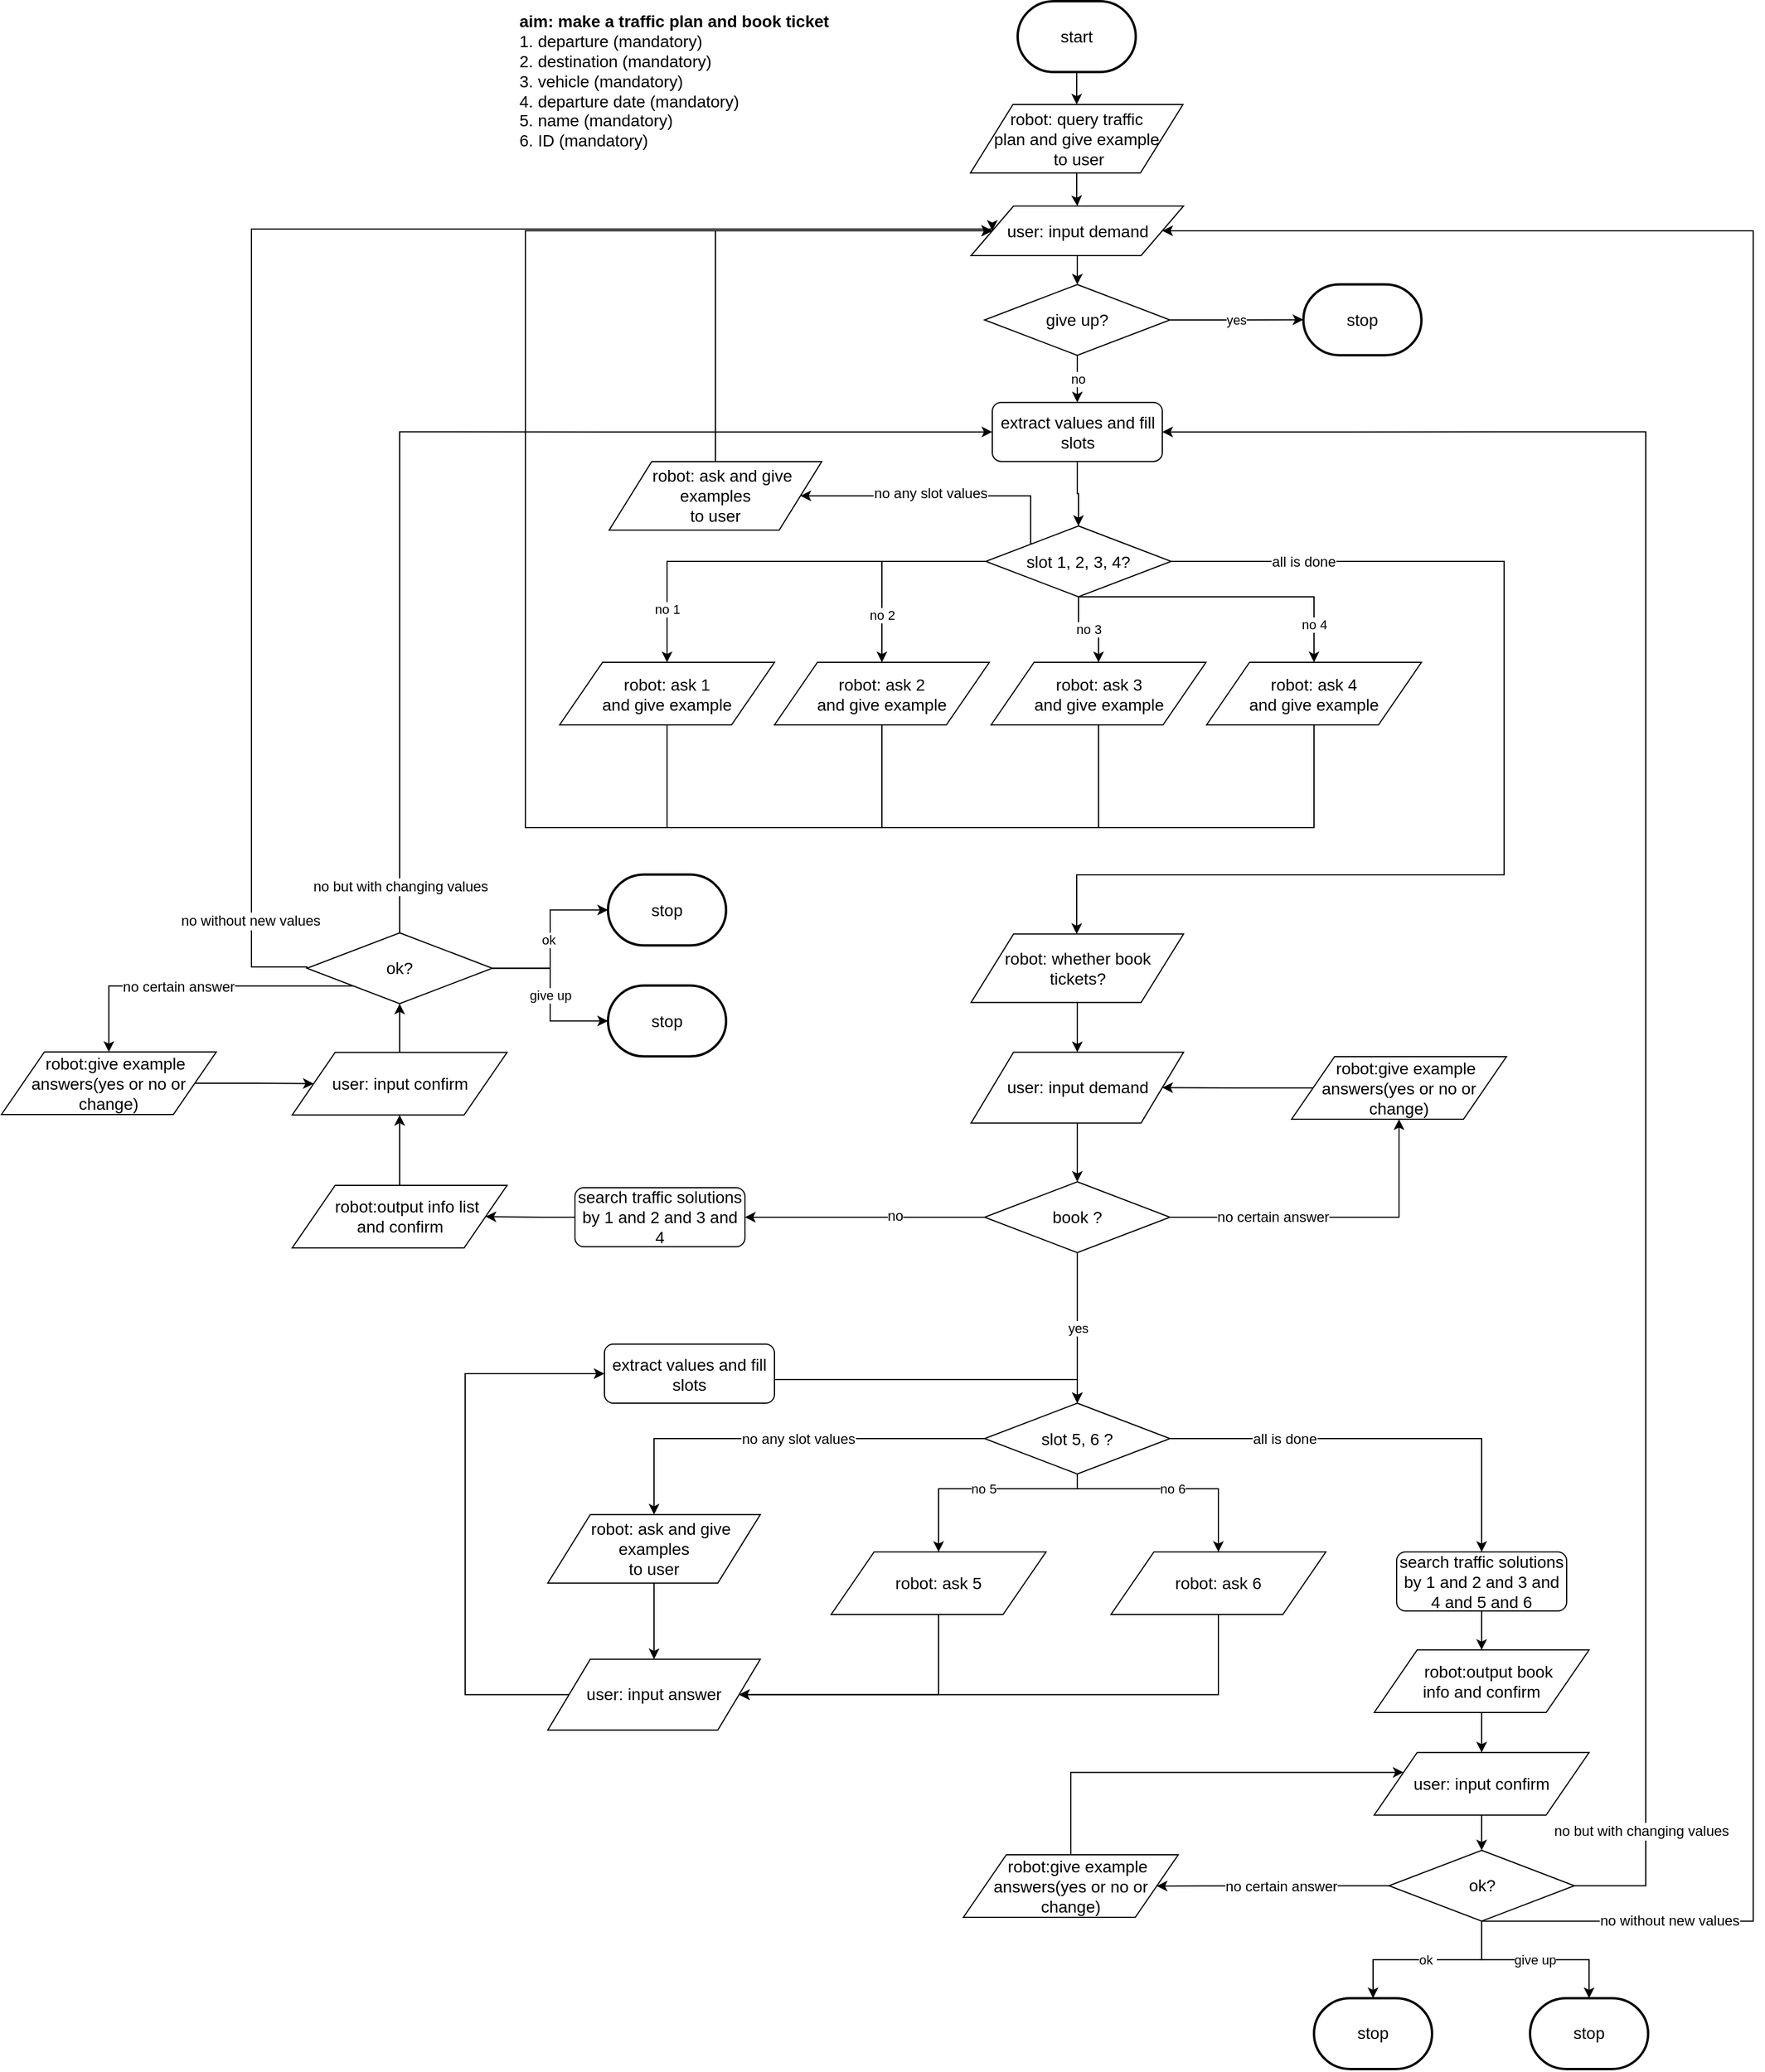 <mxfile version="12.0.0" type="github" pages="1"><diagram id="6r8ebwQPKGLBiBFQONnZ" name="Page-1"><mxGraphModel dx="1937" dy="1288" grid="1" gridSize="10" guides="1" tooltips="1" connect="1" arrows="1" fold="1" page="1" pageScale="1" pageWidth="1169" pageHeight="827" math="0" shadow="0"><root><mxCell id="0"/><mxCell id="1" parent="0"/><mxCell id="vndDen_A82_FgcWnEU_Y-4" value="" style="edgeStyle=orthogonalEdgeStyle;rounded=0;orthogonalLoop=1;jettySize=auto;html=1;" parent="1" source="vndDen_A82_FgcWnEU_Y-1" target="vndDen_A82_FgcWnEU_Y-3" edge="1"><mxGeometry relative="1" as="geometry"/></mxCell><mxCell id="vndDen_A82_FgcWnEU_Y-1" value="&lt;span style=&quot;font-size: 14px&quot;&gt;start&lt;/span&gt;" style="strokeWidth=2;html=1;shape=mxgraph.flowchart.terminator;whiteSpace=wrap;" parent="1" vertex="1"><mxGeometry x="588" y="-99.981" width="100" height="60" as="geometry"/></mxCell><mxCell id="vndDen_A82_FgcWnEU_Y-2" value="&lt;font style=&quot;font-size: 14px&quot;&gt;&lt;b&gt;aim: make a traffic plan and book ticket&lt;/b&gt;&lt;br&gt;1. departure (mandatory)&lt;br&gt;2. destination (mandatory)&lt;br&gt;3. vehicle (mandatory)&lt;br&gt;4. departure date (mandatory)&lt;br&gt;5. name (mandatory)&lt;br&gt;6. ID (mandatory)&lt;br&gt;&lt;br&gt;&lt;/font&gt;" style="text;html=1;strokeColor=none;fillColor=none;align=left;verticalAlign=middle;whiteSpace=wrap;rounded=0;" parent="1" vertex="1"><mxGeometry x="164" y="-70" width="270" height="91" as="geometry"/></mxCell><mxCell id="vndDen_A82_FgcWnEU_Y-6" value="" style="edgeStyle=orthogonalEdgeStyle;rounded=0;orthogonalLoop=1;jettySize=auto;html=1;" parent="1" source="vndDen_A82_FgcWnEU_Y-3" target="vndDen_A82_FgcWnEU_Y-5" edge="1"><mxGeometry relative="1" as="geometry"/></mxCell><mxCell id="vndDen_A82_FgcWnEU_Y-3" value="&lt;span style=&quot;font-size: 14px ; white-space: normal&quot;&gt;robot: query traffic &lt;br&gt;plan and give example&lt;br&gt;&amp;nbsp;to user&lt;br&gt;&lt;/span&gt;" style="shape=parallelogram;perimeter=parallelogramPerimeter;whiteSpace=wrap;html=1;" parent="1" vertex="1"><mxGeometry x="548" y="-12.5" width="180" height="58" as="geometry"/></mxCell><mxCell id="f19TXx5zY4OCxn9IoFhB-2" style="edgeStyle=orthogonalEdgeStyle;rounded=0;orthogonalLoop=1;jettySize=auto;html=1;exitX=0.5;exitY=1;exitDx=0;exitDy=0;entryX=0.5;entryY=0;entryDx=0;entryDy=0;" edge="1" parent="1" source="vndDen_A82_FgcWnEU_Y-5" target="f19TXx5zY4OCxn9IoFhB-1"><mxGeometry relative="1" as="geometry"/></mxCell><mxCell id="vndDen_A82_FgcWnEU_Y-5" value="&lt;span style=&quot;font-size: 14px ; white-space: normal&quot;&gt;user: input demand&lt;/span&gt;" style="shape=parallelogram;perimeter=parallelogramPerimeter;whiteSpace=wrap;html=1;" parent="1" vertex="1"><mxGeometry x="548.5" y="73.5" width="180" height="42" as="geometry"/></mxCell><mxCell id="vndDen_A82_FgcWnEU_Y-10" value="no 1" style="edgeStyle=orthogonalEdgeStyle;rounded=0;orthogonalLoop=1;jettySize=auto;html=1;" parent="1" source="vndDen_A82_FgcWnEU_Y-7" target="vndDen_A82_FgcWnEU_Y-9" edge="1"><mxGeometry x="0.745" relative="1" as="geometry"><mxPoint as="offset"/></mxGeometry></mxCell><mxCell id="f19TXx5zY4OCxn9IoFhB-6" value="no 2" style="edgeStyle=orthogonalEdgeStyle;rounded=0;orthogonalLoop=1;jettySize=auto;html=1;exitX=0;exitY=0.5;exitDx=0;exitDy=0;" edge="1" parent="1" source="vndDen_A82_FgcWnEU_Y-7" target="vndDen_A82_FgcWnEU_Y-17"><mxGeometry x="0.539" relative="1" as="geometry"><mxPoint as="offset"/></mxGeometry></mxCell><mxCell id="f19TXx5zY4OCxn9IoFhB-7" value="no 3" style="edgeStyle=orthogonalEdgeStyle;rounded=0;orthogonalLoop=1;jettySize=auto;html=1;exitX=0.5;exitY=1;exitDx=0;exitDy=0;" edge="1" parent="1" source="vndDen_A82_FgcWnEU_Y-7" target="vndDen_A82_FgcWnEU_Y-24"><mxGeometry relative="1" as="geometry"/></mxCell><mxCell id="f19TXx5zY4OCxn9IoFhB-8" value="no 4" style="edgeStyle=orthogonalEdgeStyle;rounded=0;orthogonalLoop=1;jettySize=auto;html=1;exitX=0.5;exitY=1;exitDx=0;exitDy=0;entryX=0.5;entryY=0;entryDx=0;entryDy=0;" edge="1" parent="1" source="vndDen_A82_FgcWnEU_Y-7" target="vndDen_A82_FgcWnEU_Y-29"><mxGeometry x="0.747" relative="1" as="geometry"><Array as="points"><mxPoint x="839" y="404"/></Array><mxPoint as="offset"/></mxGeometry></mxCell><mxCell id="f19TXx5zY4OCxn9IoFhB-14" style="edgeStyle=orthogonalEdgeStyle;rounded=0;orthogonalLoop=1;jettySize=auto;html=1;exitX=0;exitY=0;exitDx=0;exitDy=0;entryX=1;entryY=0.5;entryDx=0;entryDy=0;" edge="1" parent="1" source="vndDen_A82_FgcWnEU_Y-7" target="f19TXx5zY4OCxn9IoFhB-13"><mxGeometry relative="1" as="geometry"><Array as="points"><mxPoint x="599" y="319"/></Array></mxGeometry></mxCell><mxCell id="f19TXx5zY4OCxn9IoFhB-15" value="no any slot values" style="text;html=1;resizable=0;points=[];align=center;verticalAlign=middle;labelBackgroundColor=#ffffff;" vertex="1" connectable="0" parent="f19TXx5zY4OCxn9IoFhB-14"><mxGeometry x="0.077" y="-2" relative="1" as="geometry"><mxPoint as="offset"/></mxGeometry></mxCell><mxCell id="f19TXx5zY4OCxn9IoFhB-17" style="edgeStyle=orthogonalEdgeStyle;rounded=0;orthogonalLoop=1;jettySize=auto;html=1;exitX=1;exitY=0.5;exitDx=0;exitDy=0;" edge="1" parent="1" source="vndDen_A82_FgcWnEU_Y-7" target="vndDen_A82_FgcWnEU_Y-32"><mxGeometry relative="1" as="geometry"><Array as="points"><mxPoint x="1000" y="375"/><mxPoint x="1000" y="640"/><mxPoint x="638" y="640"/></Array></mxGeometry></mxCell><mxCell id="f19TXx5zY4OCxn9IoFhB-18" value="all is done" style="text;html=1;resizable=0;points=[];align=center;verticalAlign=middle;labelBackgroundColor=#ffffff;" vertex="1" connectable="0" parent="f19TXx5zY4OCxn9IoFhB-17"><mxGeometry x="-0.768" relative="1" as="geometry"><mxPoint as="offset"/></mxGeometry></mxCell><mxCell id="vndDen_A82_FgcWnEU_Y-7" value="&lt;font style=&quot;font-size: 14px&quot;&gt;slot 1, 2, 3, 4?&lt;br&gt;&lt;/font&gt;" style="rhombus;whiteSpace=wrap;html=1;" parent="1" vertex="1"><mxGeometry x="561" y="344.5" width="157" height="60" as="geometry"/></mxCell><mxCell id="f19TXx5zY4OCxn9IoFhB-10" style="edgeStyle=orthogonalEdgeStyle;rounded=0;orthogonalLoop=1;jettySize=auto;html=1;exitX=0.5;exitY=1;exitDx=0;exitDy=0;entryX=0;entryY=0.5;entryDx=0;entryDy=0;" edge="1" parent="1" source="vndDen_A82_FgcWnEU_Y-9" target="vndDen_A82_FgcWnEU_Y-5"><mxGeometry relative="1" as="geometry"><Array as="points"><mxPoint x="291" y="600"/><mxPoint x="171" y="600"/><mxPoint x="171" y="95"/></Array></mxGeometry></mxCell><mxCell id="vndDen_A82_FgcWnEU_Y-9" value="&lt;font style=&quot;font-size: 14px&quot;&gt;robot: ask 1&lt;br&gt;and give example&lt;br&gt;&lt;/font&gt;" style="shape=parallelogram;perimeter=parallelogramPerimeter;whiteSpace=wrap;html=1;" parent="1" vertex="1"><mxGeometry x="200" y="460" width="182" height="53" as="geometry"/></mxCell><mxCell id="f19TXx5zY4OCxn9IoFhB-11" style="edgeStyle=orthogonalEdgeStyle;rounded=0;orthogonalLoop=1;jettySize=auto;html=1;exitX=0.5;exitY=1;exitDx=0;exitDy=0;entryX=0;entryY=0.5;entryDx=0;entryDy=0;" edge="1" parent="1" source="vndDen_A82_FgcWnEU_Y-17" target="vndDen_A82_FgcWnEU_Y-5"><mxGeometry relative="1" as="geometry"><Array as="points"><mxPoint x="473" y="600"/><mxPoint x="171" y="600"/><mxPoint x="171" y="95"/></Array></mxGeometry></mxCell><mxCell id="vndDen_A82_FgcWnEU_Y-17" value="&lt;font style=&quot;font-size: 14px&quot;&gt;robot: ask 2&lt;br&gt;and give example&lt;br&gt;&lt;/font&gt;" style="shape=parallelogram;perimeter=parallelogramPerimeter;whiteSpace=wrap;html=1;" parent="1" vertex="1"><mxGeometry x="382" y="460" width="182" height="53" as="geometry"/></mxCell><mxCell id="f19TXx5zY4OCxn9IoFhB-12" style="edgeStyle=orthogonalEdgeStyle;rounded=0;orthogonalLoop=1;jettySize=auto;html=1;exitX=0.5;exitY=1;exitDx=0;exitDy=0;entryX=0;entryY=0.5;entryDx=0;entryDy=0;" edge="1" parent="1" source="vndDen_A82_FgcWnEU_Y-24" target="vndDen_A82_FgcWnEU_Y-5"><mxGeometry relative="1" as="geometry"><Array as="points"><mxPoint x="656" y="600"/><mxPoint x="171" y="600"/><mxPoint x="171" y="95"/></Array></mxGeometry></mxCell><mxCell id="vndDen_A82_FgcWnEU_Y-24" value="&lt;font style=&quot;font-size: 14px&quot;&gt;robot: ask 3&lt;br&gt;and give example&lt;br&gt;&lt;/font&gt;" style="shape=parallelogram;perimeter=parallelogramPerimeter;whiteSpace=wrap;html=1;" parent="1" vertex="1"><mxGeometry x="565.5" y="460" width="182" height="53" as="geometry"/></mxCell><mxCell id="f19TXx5zY4OCxn9IoFhB-9" style="edgeStyle=orthogonalEdgeStyle;rounded=0;orthogonalLoop=1;jettySize=auto;html=1;exitX=0.5;exitY=1;exitDx=0;exitDy=0;entryX=0;entryY=0.5;entryDx=0;entryDy=0;" edge="1" parent="1" source="vndDen_A82_FgcWnEU_Y-29" target="vndDen_A82_FgcWnEU_Y-5"><mxGeometry relative="1" as="geometry"><mxPoint x="540" y="600" as="targetPoint"/><Array as="points"><mxPoint x="839" y="600"/><mxPoint x="171" y="600"/><mxPoint x="171" y="95"/></Array></mxGeometry></mxCell><mxCell id="vndDen_A82_FgcWnEU_Y-29" value="&lt;font style=&quot;font-size: 14px&quot;&gt;robot: ask 4&lt;br&gt;and give example&lt;br&gt;&lt;/font&gt;" style="shape=parallelogram;perimeter=parallelogramPerimeter;whiteSpace=wrap;html=1;" parent="1" vertex="1"><mxGeometry x="748" y="460" width="182" height="53" as="geometry"/></mxCell><mxCell id="vndDen_A82_FgcWnEU_Y-39" value="" style="edgeStyle=orthogonalEdgeStyle;rounded=0;orthogonalLoop=1;jettySize=auto;html=1;" parent="1" source="vndDen_A82_FgcWnEU_Y-32" target="vndDen_A82_FgcWnEU_Y-37" edge="1"><mxGeometry relative="1" as="geometry"/></mxCell><mxCell id="vndDen_A82_FgcWnEU_Y-32" value="&lt;span style=&quot;font-size: 14px ; white-space: normal&quot;&gt;robot: whether book &lt;br&gt;tickets?&lt;br&gt;&lt;/span&gt;" style="shape=parallelogram;perimeter=parallelogramPerimeter;whiteSpace=wrap;html=1;" parent="1" vertex="1"><mxGeometry x="548.5" y="690.117" width="180" height="58" as="geometry"/></mxCell><mxCell id="vndDen_A82_FgcWnEU_Y-41" value="" style="edgeStyle=orthogonalEdgeStyle;rounded=0;orthogonalLoop=1;jettySize=auto;html=1;" parent="1" source="vndDen_A82_FgcWnEU_Y-37" target="vndDen_A82_FgcWnEU_Y-40" edge="1"><mxGeometry relative="1" as="geometry"/></mxCell><mxCell id="vndDen_A82_FgcWnEU_Y-37" value="&lt;span style=&quot;font-size: 14px ; white-space: normal&quot;&gt;user: input demand&lt;/span&gt;" style="shape=parallelogram;perimeter=parallelogramPerimeter;whiteSpace=wrap;html=1;" parent="1" vertex="1"><mxGeometry x="548.5" y="790.235" width="180" height="60" as="geometry"/></mxCell><mxCell id="vndDen_A82_FgcWnEU_Y-44" value="yes" style="edgeStyle=orthogonalEdgeStyle;rounded=0;orthogonalLoop=1;jettySize=auto;html=1;" parent="1" source="vndDen_A82_FgcWnEU_Y-40" target="vndDen_A82_FgcWnEU_Y-43" edge="1"><mxGeometry relative="1" as="geometry"/></mxCell><mxCell id="vndDen_A82_FgcWnEU_Y-64" value="" style="edgeStyle=orthogonalEdgeStyle;rounded=0;orthogonalLoop=1;jettySize=auto;html=1;entryX=1;entryY=0.5;entryDx=0;entryDy=0;" parent="1" source="vndDen_A82_FgcWnEU_Y-40" target="vndDen_A82_FgcWnEU_Y-80" edge="1"><mxGeometry relative="1" as="geometry"/></mxCell><mxCell id="vndDen_A82_FgcWnEU_Y-79" value="no" style="text;html=1;resizable=0;points=[];align=center;verticalAlign=middle;labelBackgroundColor=#ffffff;" parent="vndDen_A82_FgcWnEU_Y-64" vertex="1" connectable="0"><mxGeometry x="-0.244" y="-1" relative="1" as="geometry"><mxPoint as="offset"/></mxGeometry></mxCell><mxCell id="f19TXx5zY4OCxn9IoFhB-20" style="edgeStyle=orthogonalEdgeStyle;rounded=0;orthogonalLoop=1;jettySize=auto;html=1;exitX=0.955;exitY=0.5;exitDx=0;exitDy=0;entryX=0.5;entryY=1;entryDx=0;entryDy=0;exitPerimeter=0;" edge="1" parent="1" source="vndDen_A82_FgcWnEU_Y-40" target="f19TXx5zY4OCxn9IoFhB-19"><mxGeometry relative="1" as="geometry"/></mxCell><mxCell id="f19TXx5zY4OCxn9IoFhB-21" value="no certain answer" style="text;html=1;resizable=0;points=[];align=center;verticalAlign=middle;labelBackgroundColor=#ffffff;" vertex="1" connectable="0" parent="f19TXx5zY4OCxn9IoFhB-20"><mxGeometry x="-0.338" relative="1" as="geometry"><mxPoint as="offset"/></mxGeometry></mxCell><mxCell id="vndDen_A82_FgcWnEU_Y-40" value="&lt;font style=&quot;font-size: 14px&quot;&gt;book ?&lt;br&gt;&lt;/font&gt;" style="rhombus;whiteSpace=wrap;html=1;" parent="1" vertex="1"><mxGeometry x="560" y="900" width="157" height="60" as="geometry"/></mxCell><mxCell id="f19TXx5zY4OCxn9IoFhB-35" style="edgeStyle=orthogonalEdgeStyle;rounded=0;orthogonalLoop=1;jettySize=auto;html=1;exitX=0.5;exitY=1;exitDx=0;exitDy=0;entryX=1;entryY=0.5;entryDx=0;entryDy=0;" edge="1" parent="1" source="vndDen_A82_FgcWnEU_Y-42" target="vndDen_A82_FgcWnEU_Y-50"><mxGeometry relative="1" as="geometry"><Array as="points"><mxPoint x="521" y="1335"/></Array></mxGeometry></mxCell><mxCell id="vndDen_A82_FgcWnEU_Y-42" value="&lt;font style=&quot;font-size: 14px&quot;&gt;robot: ask 5&lt;/font&gt;" style="shape=parallelogram;perimeter=parallelogramPerimeter;whiteSpace=wrap;html=1;" parent="1" vertex="1"><mxGeometry x="430" y="1213.5" width="182" height="53" as="geometry"/></mxCell><mxCell id="vndDen_A82_FgcWnEU_Y-45" value="no 5" style="edgeStyle=orthogonalEdgeStyle;rounded=0;orthogonalLoop=1;jettySize=auto;html=1;exitX=0.5;exitY=1;exitDx=0;exitDy=0;entryX=0.5;entryY=0;entryDx=0;entryDy=0;" parent="1" source="vndDen_A82_FgcWnEU_Y-43" target="vndDen_A82_FgcWnEU_Y-42" edge="1"><mxGeometry relative="1" as="geometry"><Array as="points"><mxPoint x="638" y="1160"/><mxPoint x="521" y="1160"/></Array></mxGeometry></mxCell><mxCell id="f19TXx5zY4OCxn9IoFhB-37" style="edgeStyle=orthogonalEdgeStyle;rounded=0;orthogonalLoop=1;jettySize=auto;html=1;exitX=0;exitY=0.5;exitDx=0;exitDy=0;entryX=0.5;entryY=0;entryDx=0;entryDy=0;" edge="1" parent="1" source="vndDen_A82_FgcWnEU_Y-43" target="f19TXx5zY4OCxn9IoFhB-36"><mxGeometry relative="1" as="geometry"/></mxCell><mxCell id="f19TXx5zY4OCxn9IoFhB-39" value="no any slot values" style="text;html=1;resizable=0;points=[];align=center;verticalAlign=middle;labelBackgroundColor=#ffffff;" vertex="1" connectable="0" parent="f19TXx5zY4OCxn9IoFhB-37"><mxGeometry x="-0.083" relative="1" as="geometry"><mxPoint as="offset"/></mxGeometry></mxCell><mxCell id="f19TXx5zY4OCxn9IoFhB-41" style="edgeStyle=orthogonalEdgeStyle;rounded=0;orthogonalLoop=1;jettySize=auto;html=1;exitX=1;exitY=0.5;exitDx=0;exitDy=0;entryX=0.5;entryY=0;entryDx=0;entryDy=0;" edge="1" parent="1" source="vndDen_A82_FgcWnEU_Y-43" target="vndDen_A82_FgcWnEU_Y-82"><mxGeometry relative="1" as="geometry"/></mxCell><mxCell id="f19TXx5zY4OCxn9IoFhB-42" value="all is done" style="text;html=1;resizable=0;points=[];align=center;verticalAlign=middle;labelBackgroundColor=#ffffff;" vertex="1" connectable="0" parent="f19TXx5zY4OCxn9IoFhB-41"><mxGeometry x="-0.464" relative="1" as="geometry"><mxPoint as="offset"/></mxGeometry></mxCell><mxCell id="vndDen_A82_FgcWnEU_Y-43" value="&lt;font style=&quot;font-size: 14px&quot;&gt;slot 5, 6 ?&lt;br&gt;&lt;/font&gt;" style="rhombus;whiteSpace=wrap;html=1;" parent="1" vertex="1"><mxGeometry x="560" y="1087.5" width="157" height="60" as="geometry"/></mxCell><mxCell id="vndDen_A82_FgcWnEU_Y-49" value="no 6" style="edgeStyle=orthogonalEdgeStyle;rounded=0;orthogonalLoop=1;jettySize=auto;html=1;exitX=0.5;exitY=1;exitDx=0;exitDy=0;entryX=0.5;entryY=0;entryDx=0;entryDy=0;" parent="1" source="vndDen_A82_FgcWnEU_Y-43" target="vndDen_A82_FgcWnEU_Y-48" edge="1"><mxGeometry relative="1" as="geometry"><mxPoint x="561.308" y="1234" as="sourcePoint"/><Array as="points"><mxPoint x="638" y="1147"/><mxPoint x="638" y="1160"/><mxPoint x="758" y="1160"/></Array></mxGeometry></mxCell><mxCell id="f19TXx5zY4OCxn9IoFhB-34" style="edgeStyle=orthogonalEdgeStyle;rounded=0;orthogonalLoop=1;jettySize=auto;html=1;exitX=0.5;exitY=1;exitDx=0;exitDy=0;entryX=1;entryY=0.5;entryDx=0;entryDy=0;" edge="1" parent="1" source="vndDen_A82_FgcWnEU_Y-48" target="vndDen_A82_FgcWnEU_Y-50"><mxGeometry relative="1" as="geometry"><Array as="points"><mxPoint x="758" y="1335"/></Array></mxGeometry></mxCell><mxCell id="vndDen_A82_FgcWnEU_Y-48" value="&lt;font style=&quot;font-size: 14px&quot;&gt;robot: ask 6&lt;/font&gt;" style="shape=parallelogram;perimeter=parallelogramPerimeter;whiteSpace=wrap;html=1;" parent="1" vertex="1"><mxGeometry x="667" y="1213.5" width="182" height="53" as="geometry"/></mxCell><mxCell id="vndDen_A82_FgcWnEU_Y-53" style="edgeStyle=orthogonalEdgeStyle;rounded=0;orthogonalLoop=1;jettySize=auto;html=1;exitX=0;exitY=0.5;exitDx=0;exitDy=0;entryX=0.5;entryY=0;entryDx=0;entryDy=0;" parent="1" source="vndDen_A82_FgcWnEU_Y-84" target="vndDen_A82_FgcWnEU_Y-43" edge="1"><mxGeometry relative="1" as="geometry"><Array as="points"><mxPoint x="638" y="1067.5"/></Array></mxGeometry></mxCell><mxCell id="vndDen_A82_FgcWnEU_Y-50" value="&lt;span style=&quot;font-size: 14px ; white-space: normal&quot;&gt;user: input answer&lt;/span&gt;" style="shape=parallelogram;perimeter=parallelogramPerimeter;whiteSpace=wrap;html=1;" parent="1" vertex="1"><mxGeometry x="190" y="1304.371" width="180" height="60" as="geometry"/></mxCell><mxCell id="vndDen_A82_FgcWnEU_Y-57" value="" style="edgeStyle=orthogonalEdgeStyle;rounded=0;orthogonalLoop=1;jettySize=auto;html=1;" parent="1" source="vndDen_A82_FgcWnEU_Y-54" target="vndDen_A82_FgcWnEU_Y-56" edge="1"><mxGeometry relative="1" as="geometry"/></mxCell><mxCell id="vndDen_A82_FgcWnEU_Y-54" value="&lt;span style=&quot;font-size: 14px&quot;&gt;&amp;nbsp; &amp;nbsp;robot:output book&lt;br&gt;info and confirm&lt;/span&gt;" style="shape=parallelogram;perimeter=parallelogramPerimeter;whiteSpace=wrap;html=1;" parent="1" vertex="1"><mxGeometry x="890" y="1296.486" width="182" height="53" as="geometry"/></mxCell><mxCell id="vndDen_A82_FgcWnEU_Y-59" value="" style="edgeStyle=orthogonalEdgeStyle;rounded=0;orthogonalLoop=1;jettySize=auto;html=1;" parent="1" source="vndDen_A82_FgcWnEU_Y-56" target="vndDen_A82_FgcWnEU_Y-58" edge="1"><mxGeometry relative="1" as="geometry"/></mxCell><mxCell id="vndDen_A82_FgcWnEU_Y-56" value="&lt;span style=&quot;font-size: 14px&quot;&gt;user: input confirm&lt;/span&gt;" style="shape=parallelogram;perimeter=parallelogramPerimeter;whiteSpace=wrap;html=1;" parent="1" vertex="1"><mxGeometry x="890" y="1383.371" width="182" height="53" as="geometry"/></mxCell><mxCell id="vndDen_A82_FgcWnEU_Y-61" value="ok&amp;nbsp;" style="edgeStyle=orthogonalEdgeStyle;rounded=0;orthogonalLoop=1;jettySize=auto;html=1;" parent="1" source="vndDen_A82_FgcWnEU_Y-58" target="vndDen_A82_FgcWnEU_Y-60" edge="1"><mxGeometry relative="1" as="geometry"/></mxCell><mxCell id="vndDen_A82_FgcWnEU_Y-74" style="edgeStyle=orthogonalEdgeStyle;rounded=0;orthogonalLoop=1;jettySize=auto;html=1;exitX=0.5;exitY=1;exitDx=0;exitDy=0;entryX=1;entryY=0.5;entryDx=0;entryDy=0;" parent="1" source="vndDen_A82_FgcWnEU_Y-58" target="vndDen_A82_FgcWnEU_Y-5" edge="1"><mxGeometry relative="1" as="geometry"><Array as="points"><mxPoint x="1211" y="1526"/><mxPoint x="1211" y="95"/></Array></mxGeometry></mxCell><mxCell id="vndDen_A82_FgcWnEU_Y-77" value="no without new values" style="text;html=1;resizable=0;points=[];align=center;verticalAlign=middle;labelBackgroundColor=#ffffff;" parent="vndDen_A82_FgcWnEU_Y-74" vertex="1" connectable="0"><mxGeometry x="-0.843" y="-4" relative="1" as="geometry"><mxPoint x="-10.5" y="-4" as="offset"/></mxGeometry></mxCell><mxCell id="vndDen_A82_FgcWnEU_Y-75" style="edgeStyle=orthogonalEdgeStyle;rounded=0;orthogonalLoop=1;jettySize=auto;html=1;exitX=1;exitY=0.5;exitDx=0;exitDy=0;entryX=1;entryY=0.5;entryDx=0;entryDy=0;" parent="1" source="vndDen_A82_FgcWnEU_Y-58" target="vndDen_A82_FgcWnEU_Y-86" edge="1"><mxGeometry relative="1" as="geometry"><Array as="points"><mxPoint x="1120" y="1496"/><mxPoint x="1120" y="265"/></Array></mxGeometry></mxCell><mxCell id="vndDen_A82_FgcWnEU_Y-76" value="no but with changing values" style="text;html=1;resizable=0;points=[];align=center;verticalAlign=middle;labelBackgroundColor=#ffffff;" parent="vndDen_A82_FgcWnEU_Y-75" vertex="1" connectable="0"><mxGeometry x="-0.874" y="4" relative="1" as="geometry"><mxPoint as="offset"/></mxGeometry></mxCell><mxCell id="f19TXx5zY4OCxn9IoFhB-44" value="give up" style="edgeStyle=orthogonalEdgeStyle;rounded=0;orthogonalLoop=1;jettySize=auto;html=1;exitX=0.5;exitY=1;exitDx=0;exitDy=0;entryX=0.5;entryY=0;entryDx=0;entryDy=0;entryPerimeter=0;" edge="1" parent="1" source="vndDen_A82_FgcWnEU_Y-58" target="f19TXx5zY4OCxn9IoFhB-43"><mxGeometry relative="1" as="geometry"/></mxCell><mxCell id="f19TXx5zY4OCxn9IoFhB-46" style="edgeStyle=orthogonalEdgeStyle;rounded=0;orthogonalLoop=1;jettySize=auto;html=1;exitX=0;exitY=0.5;exitDx=0;exitDy=0;entryX=1;entryY=0.5;entryDx=0;entryDy=0;" edge="1" parent="1" source="vndDen_A82_FgcWnEU_Y-58" target="f19TXx5zY4OCxn9IoFhB-45"><mxGeometry relative="1" as="geometry"/></mxCell><mxCell id="f19TXx5zY4OCxn9IoFhB-48" value="no certain answer" style="text;html=1;resizable=0;points=[];align=center;verticalAlign=middle;labelBackgroundColor=#ffffff;" vertex="1" connectable="0" parent="f19TXx5zY4OCxn9IoFhB-46"><mxGeometry x="0.175" y="1" relative="1" as="geometry"><mxPoint x="23" y="-1" as="offset"/></mxGeometry></mxCell><mxCell id="vndDen_A82_FgcWnEU_Y-58" value="&lt;font style=&quot;font-size: 14px&quot;&gt;ok?&lt;br&gt;&lt;/font&gt;" style="rhombus;whiteSpace=wrap;html=1;" parent="1" vertex="1"><mxGeometry x="902.5" y="1466.229" width="157" height="60" as="geometry"/></mxCell><mxCell id="vndDen_A82_FgcWnEU_Y-60" value="&lt;font style=&quot;font-size: 14px&quot;&gt;stop&lt;/font&gt;" style="strokeWidth=2;html=1;shape=mxgraph.flowchart.terminator;whiteSpace=wrap;" parent="1" vertex="1"><mxGeometry x="839" y="1591.486" width="100" height="60" as="geometry"/></mxCell><mxCell id="vndDen_A82_FgcWnEU_Y-62" value="&lt;font style=&quot;font-size: 14px&quot;&gt;stop&lt;/font&gt;" style="strokeWidth=2;html=1;shape=mxgraph.flowchart.terminator;whiteSpace=wrap;" parent="1" vertex="1"><mxGeometry x="241" y="639.77" width="100" height="60" as="geometry"/></mxCell><mxCell id="vndDen_A82_FgcWnEU_Y-66" value="" style="edgeStyle=orthogonalEdgeStyle;rounded=0;orthogonalLoop=1;jettySize=auto;html=1;" parent="1" source="vndDen_A82_FgcWnEU_Y-63" target="vndDen_A82_FgcWnEU_Y-65" edge="1"><mxGeometry relative="1" as="geometry"/></mxCell><mxCell id="vndDen_A82_FgcWnEU_Y-63" value="&lt;span style=&quot;font-size: 14px&quot;&gt;&amp;nbsp; &amp;nbsp;robot:output&amp;nbsp;info list &lt;br&gt;and confirm&lt;/span&gt;" style="shape=parallelogram;perimeter=parallelogramPerimeter;whiteSpace=wrap;html=1;" parent="1" vertex="1"><mxGeometry x="-26.5" y="902.986" width="182" height="53" as="geometry"/></mxCell><mxCell id="vndDen_A82_FgcWnEU_Y-68" value="" style="edgeStyle=orthogonalEdgeStyle;rounded=0;orthogonalLoop=1;jettySize=auto;html=1;" parent="1" source="vndDen_A82_FgcWnEU_Y-65" target="vndDen_A82_FgcWnEU_Y-67" edge="1"><mxGeometry relative="1" as="geometry"/></mxCell><mxCell id="vndDen_A82_FgcWnEU_Y-65" value="&lt;span style=&quot;font-size: 14px&quot;&gt;user: input confirm&lt;/span&gt;" style="shape=parallelogram;perimeter=parallelogramPerimeter;whiteSpace=wrap;html=1;" parent="1" vertex="1"><mxGeometry x="-26.5" y="790.371" width="182" height="53" as="geometry"/></mxCell><mxCell id="vndDen_A82_FgcWnEU_Y-69" value="ok&amp;nbsp;" style="edgeStyle=orthogonalEdgeStyle;rounded=0;orthogonalLoop=1;jettySize=auto;html=1;" parent="1" source="vndDen_A82_FgcWnEU_Y-67" target="vndDen_A82_FgcWnEU_Y-62" edge="1"><mxGeometry relative="1" as="geometry"/></mxCell><mxCell id="vndDen_A82_FgcWnEU_Y-70" style="edgeStyle=orthogonalEdgeStyle;rounded=0;orthogonalLoop=1;jettySize=auto;html=1;exitX=0.5;exitY=0;exitDx=0;exitDy=0;entryX=0;entryY=0.5;entryDx=0;entryDy=0;" parent="1" source="vndDen_A82_FgcWnEU_Y-67" target="vndDen_A82_FgcWnEU_Y-86" edge="1"><mxGeometry relative="1" as="geometry"/></mxCell><mxCell id="vndDen_A82_FgcWnEU_Y-71" value="no but with changing values" style="text;html=1;resizable=0;points=[];align=center;verticalAlign=middle;labelBackgroundColor=#ffffff;" parent="vndDen_A82_FgcWnEU_Y-70" vertex="1" connectable="0"><mxGeometry x="-0.951" relative="1" as="geometry"><mxPoint y="-16.5" as="offset"/></mxGeometry></mxCell><mxCell id="vndDen_A82_FgcWnEU_Y-72" style="edgeStyle=orthogonalEdgeStyle;rounded=0;orthogonalLoop=1;jettySize=auto;html=1;exitX=0;exitY=0.5;exitDx=0;exitDy=0;entryX=0;entryY=0.5;entryDx=0;entryDy=0;" parent="1" source="vndDen_A82_FgcWnEU_Y-67" target="vndDen_A82_FgcWnEU_Y-5" edge="1"><mxGeometry relative="1" as="geometry"><Array as="points"><mxPoint x="-61" y="718"/><mxPoint x="-61" y="93"/></Array></mxGeometry></mxCell><mxCell id="vndDen_A82_FgcWnEU_Y-73" value="no without new values" style="text;html=1;resizable=0;points=[];align=center;verticalAlign=middle;labelBackgroundColor=#ffffff;" parent="vndDen_A82_FgcWnEU_Y-72" vertex="1" connectable="0"><mxGeometry x="-0.866" y="1" relative="1" as="geometry"><mxPoint as="offset"/></mxGeometry></mxCell><mxCell id="f19TXx5zY4OCxn9IoFhB-25" value="give up" style="edgeStyle=orthogonalEdgeStyle;rounded=0;orthogonalLoop=1;jettySize=auto;html=1;exitX=1;exitY=0.5;exitDx=0;exitDy=0;entryX=0;entryY=0.5;entryDx=0;entryDy=0;entryPerimeter=0;" edge="1" parent="1" source="vndDen_A82_FgcWnEU_Y-67" target="f19TXx5zY4OCxn9IoFhB-24"><mxGeometry relative="1" as="geometry"/></mxCell><mxCell id="f19TXx5zY4OCxn9IoFhB-27" style="edgeStyle=orthogonalEdgeStyle;rounded=0;orthogonalLoop=1;jettySize=auto;html=1;exitX=0;exitY=1;exitDx=0;exitDy=0;" edge="1" parent="1" source="vndDen_A82_FgcWnEU_Y-67" target="f19TXx5zY4OCxn9IoFhB-26"><mxGeometry relative="1" as="geometry"/></mxCell><mxCell id="f19TXx5zY4OCxn9IoFhB-29" value="no certain answer" style="text;html=1;resizable=0;points=[];align=center;verticalAlign=middle;labelBackgroundColor=#ffffff;" vertex="1" connectable="0" parent="f19TXx5zY4OCxn9IoFhB-27"><mxGeometry x="0.13" y="1" relative="1" as="geometry"><mxPoint as="offset"/></mxGeometry></mxCell><mxCell id="vndDen_A82_FgcWnEU_Y-67" value="&lt;font style=&quot;font-size: 14px&quot;&gt;ok?&lt;br&gt;&lt;/font&gt;" style="rhombus;whiteSpace=wrap;html=1;" parent="1" vertex="1"><mxGeometry x="-14" y="689.1" width="157" height="60" as="geometry"/></mxCell><mxCell id="vndDen_A82_FgcWnEU_Y-81" value="" style="edgeStyle=orthogonalEdgeStyle;rounded=0;orthogonalLoop=1;jettySize=auto;html=1;" parent="1" source="vndDen_A82_FgcWnEU_Y-80" target="vndDen_A82_FgcWnEU_Y-63" edge="1"><mxGeometry relative="1" as="geometry"/></mxCell><mxCell id="vndDen_A82_FgcWnEU_Y-80" value="&lt;font style=&quot;font-size: 14px&quot;&gt;search traffic solutions by 1 and 2 and 3 and 4&lt;/font&gt;" style="rounded=1;whiteSpace=wrap;html=1;" parent="1" vertex="1"><mxGeometry x="213" y="905" width="144" height="50" as="geometry"/></mxCell><mxCell id="vndDen_A82_FgcWnEU_Y-83" value="" style="edgeStyle=orthogonalEdgeStyle;rounded=0;orthogonalLoop=1;jettySize=auto;html=1;" parent="1" source="vndDen_A82_FgcWnEU_Y-82" target="vndDen_A82_FgcWnEU_Y-54" edge="1"><mxGeometry relative="1" as="geometry"/></mxCell><mxCell id="vndDen_A82_FgcWnEU_Y-82" value="&lt;font style=&quot;font-size: 14px&quot;&gt;search traffic solutions by 1 and 2 and 3 and 4 and 5 and 6&lt;/font&gt;" style="rounded=1;whiteSpace=wrap;html=1;" parent="1" vertex="1"><mxGeometry x="909" y="1213.5" width="144" height="50" as="geometry"/></mxCell><mxCell id="vndDen_A82_FgcWnEU_Y-84" value="&lt;font style=&quot;font-size: 14px&quot;&gt;extract values and fill slots&lt;/font&gt;" style="rounded=1;whiteSpace=wrap;html=1;" parent="1" vertex="1"><mxGeometry x="238" y="1037.5" width="144" height="50" as="geometry"/></mxCell><mxCell id="vndDen_A82_FgcWnEU_Y-85" style="edgeStyle=orthogonalEdgeStyle;rounded=0;orthogonalLoop=1;jettySize=auto;html=1;exitX=0;exitY=0.5;exitDx=0;exitDy=0;entryX=0;entryY=0.5;entryDx=0;entryDy=0;" parent="1" source="vndDen_A82_FgcWnEU_Y-50" target="vndDen_A82_FgcWnEU_Y-84" edge="1"><mxGeometry relative="1" as="geometry"><mxPoint x="93" y="1172.882" as="sourcePoint"/><mxPoint x="111" y="1067" as="targetPoint"/><Array as="points"><mxPoint x="208" y="1335"/><mxPoint x="120" y="1335"/><mxPoint x="120" y="1063"/></Array></mxGeometry></mxCell><mxCell id="vndDen_A82_FgcWnEU_Y-88" style="edgeStyle=orthogonalEdgeStyle;rounded=0;orthogonalLoop=1;jettySize=auto;html=1;exitX=0.5;exitY=1;exitDx=0;exitDy=0;entryX=0.5;entryY=0;entryDx=0;entryDy=0;" parent="1" source="vndDen_A82_FgcWnEU_Y-86" target="vndDen_A82_FgcWnEU_Y-7" edge="1"><mxGeometry relative="1" as="geometry"/></mxCell><mxCell id="vndDen_A82_FgcWnEU_Y-86" value="&lt;font style=&quot;font-size: 14px&quot;&gt;extract values and fill slots&lt;/font&gt;" style="rounded=1;whiteSpace=wrap;html=1;" parent="1" vertex="1"><mxGeometry x="566.5" y="239.843" width="144" height="50" as="geometry"/></mxCell><mxCell id="f19TXx5zY4OCxn9IoFhB-3" value="no" style="edgeStyle=orthogonalEdgeStyle;rounded=0;orthogonalLoop=1;jettySize=auto;html=1;exitX=0.5;exitY=1;exitDx=0;exitDy=0;" edge="1" parent="1" source="f19TXx5zY4OCxn9IoFhB-1" target="vndDen_A82_FgcWnEU_Y-86"><mxGeometry relative="1" as="geometry"/></mxCell><mxCell id="f19TXx5zY4OCxn9IoFhB-5" value="yes" style="edgeStyle=orthogonalEdgeStyle;rounded=0;orthogonalLoop=1;jettySize=auto;html=1;exitX=1;exitY=0.5;exitDx=0;exitDy=0;" edge="1" parent="1" source="f19TXx5zY4OCxn9IoFhB-1" target="f19TXx5zY4OCxn9IoFhB-4"><mxGeometry relative="1" as="geometry"/></mxCell><mxCell id="f19TXx5zY4OCxn9IoFhB-1" value="&lt;font style=&quot;font-size: 14px&quot;&gt;give up?&lt;br&gt;&lt;/font&gt;" style="rhombus;whiteSpace=wrap;html=1;" vertex="1" parent="1"><mxGeometry x="560" y="140" width="157" height="60" as="geometry"/></mxCell><mxCell id="f19TXx5zY4OCxn9IoFhB-4" value="&lt;font style=&quot;font-size: 14px&quot;&gt;stop&lt;/font&gt;" style="strokeWidth=2;html=1;shape=mxgraph.flowchart.terminator;whiteSpace=wrap;" vertex="1" parent="1"><mxGeometry x="830" y="139.833" width="100" height="60" as="geometry"/></mxCell><mxCell id="f19TXx5zY4OCxn9IoFhB-16" style="edgeStyle=orthogonalEdgeStyle;rounded=0;orthogonalLoop=1;jettySize=auto;html=1;exitX=0.5;exitY=0;exitDx=0;exitDy=0;entryX=0;entryY=0.5;entryDx=0;entryDy=0;" edge="1" parent="1" source="f19TXx5zY4OCxn9IoFhB-13" target="vndDen_A82_FgcWnEU_Y-5"><mxGeometry relative="1" as="geometry"><Array as="points"><mxPoint x="332" y="95"/></Array></mxGeometry></mxCell><mxCell id="f19TXx5zY4OCxn9IoFhB-13" value="&lt;span style=&quot;font-size: 14px ; white-space: normal&quot;&gt;&amp;nbsp; &amp;nbsp;robot: ask and give examples &lt;br&gt;to user&lt;/span&gt;" style="shape=parallelogram;perimeter=parallelogramPerimeter;whiteSpace=wrap;html=1;" vertex="1" parent="1"><mxGeometry x="242" y="290" width="180" height="58" as="geometry"/></mxCell><mxCell id="f19TXx5zY4OCxn9IoFhB-22" style="edgeStyle=orthogonalEdgeStyle;rounded=0;orthogonalLoop=1;jettySize=auto;html=1;exitX=0;exitY=0.5;exitDx=0;exitDy=0;entryX=1;entryY=0.5;entryDx=0;entryDy=0;" edge="1" parent="1" source="f19TXx5zY4OCxn9IoFhB-19" target="vndDen_A82_FgcWnEU_Y-37"><mxGeometry relative="1" as="geometry"/></mxCell><mxCell id="f19TXx5zY4OCxn9IoFhB-19" value="&lt;span style=&quot;font-size: 14px&quot;&gt;&amp;nbsp; &amp;nbsp;robot:give example answers(yes or no or change)&lt;/span&gt;" style="shape=parallelogram;perimeter=parallelogramPerimeter;whiteSpace=wrap;html=1;" vertex="1" parent="1"><mxGeometry x="820" y="794" width="182" height="53" as="geometry"/></mxCell><mxCell id="f19TXx5zY4OCxn9IoFhB-24" value="&lt;font style=&quot;font-size: 14px&quot;&gt;stop&lt;/font&gt;" style="strokeWidth=2;html=1;shape=mxgraph.flowchart.terminator;whiteSpace=wrap;" vertex="1" parent="1"><mxGeometry x="241" y="733.77" width="100" height="60" as="geometry"/></mxCell><mxCell id="f19TXx5zY4OCxn9IoFhB-28" style="edgeStyle=orthogonalEdgeStyle;rounded=0;orthogonalLoop=1;jettySize=auto;html=1;exitX=1;exitY=0.5;exitDx=0;exitDy=0;entryX=0;entryY=0.5;entryDx=0;entryDy=0;" edge="1" parent="1" source="f19TXx5zY4OCxn9IoFhB-26" target="vndDen_A82_FgcWnEU_Y-65"><mxGeometry relative="1" as="geometry"/></mxCell><mxCell id="f19TXx5zY4OCxn9IoFhB-26" value="&lt;span style=&quot;font-size: 14px&quot;&gt;&amp;nbsp; &amp;nbsp;robot:give example answers(yes or no or change)&lt;/span&gt;" style="shape=parallelogram;perimeter=parallelogramPerimeter;whiteSpace=wrap;html=1;" vertex="1" parent="1"><mxGeometry x="-272.778" y="790" width="182" height="53" as="geometry"/></mxCell><mxCell id="f19TXx5zY4OCxn9IoFhB-38" style="edgeStyle=orthogonalEdgeStyle;rounded=0;orthogonalLoop=1;jettySize=auto;html=1;exitX=0.5;exitY=1;exitDx=0;exitDy=0;entryX=0.5;entryY=0;entryDx=0;entryDy=0;" edge="1" parent="1" source="f19TXx5zY4OCxn9IoFhB-36" target="vndDen_A82_FgcWnEU_Y-50"><mxGeometry relative="1" as="geometry"/></mxCell><mxCell id="f19TXx5zY4OCxn9IoFhB-36" value="&lt;span style=&quot;font-size: 14px ; white-space: normal&quot;&gt;&amp;nbsp; &amp;nbsp;robot: ask and give examples &lt;br&gt;to user&lt;/span&gt;" style="shape=parallelogram;perimeter=parallelogramPerimeter;whiteSpace=wrap;html=1;" vertex="1" parent="1"><mxGeometry x="190" y="1181.853" width="180" height="58" as="geometry"/></mxCell><mxCell id="f19TXx5zY4OCxn9IoFhB-43" value="&lt;font style=&quot;font-size: 14px&quot;&gt;stop&lt;/font&gt;" style="strokeWidth=2;html=1;shape=mxgraph.flowchart.terminator;whiteSpace=wrap;" vertex="1" parent="1"><mxGeometry x="1022" y="1591.486" width="100" height="60" as="geometry"/></mxCell><mxCell id="f19TXx5zY4OCxn9IoFhB-47" style="edgeStyle=orthogonalEdgeStyle;rounded=0;orthogonalLoop=1;jettySize=auto;html=1;exitX=0.5;exitY=0;exitDx=0;exitDy=0;entryX=0;entryY=0.25;entryDx=0;entryDy=0;" edge="1" parent="1" source="f19TXx5zY4OCxn9IoFhB-45" target="vndDen_A82_FgcWnEU_Y-56"><mxGeometry relative="1" as="geometry"><Array as="points"><mxPoint x="633" y="1400"/></Array></mxGeometry></mxCell><mxCell id="f19TXx5zY4OCxn9IoFhB-45" value="&lt;span style=&quot;font-size: 14px&quot;&gt;&amp;nbsp; &amp;nbsp;robot:give example answers(yes or no or change)&lt;/span&gt;" style="shape=parallelogram;perimeter=parallelogramPerimeter;whiteSpace=wrap;html=1;" vertex="1" parent="1"><mxGeometry x="542" y="1470" width="182" height="53" as="geometry"/></mxCell></root></mxGraphModel></diagram></mxfile>